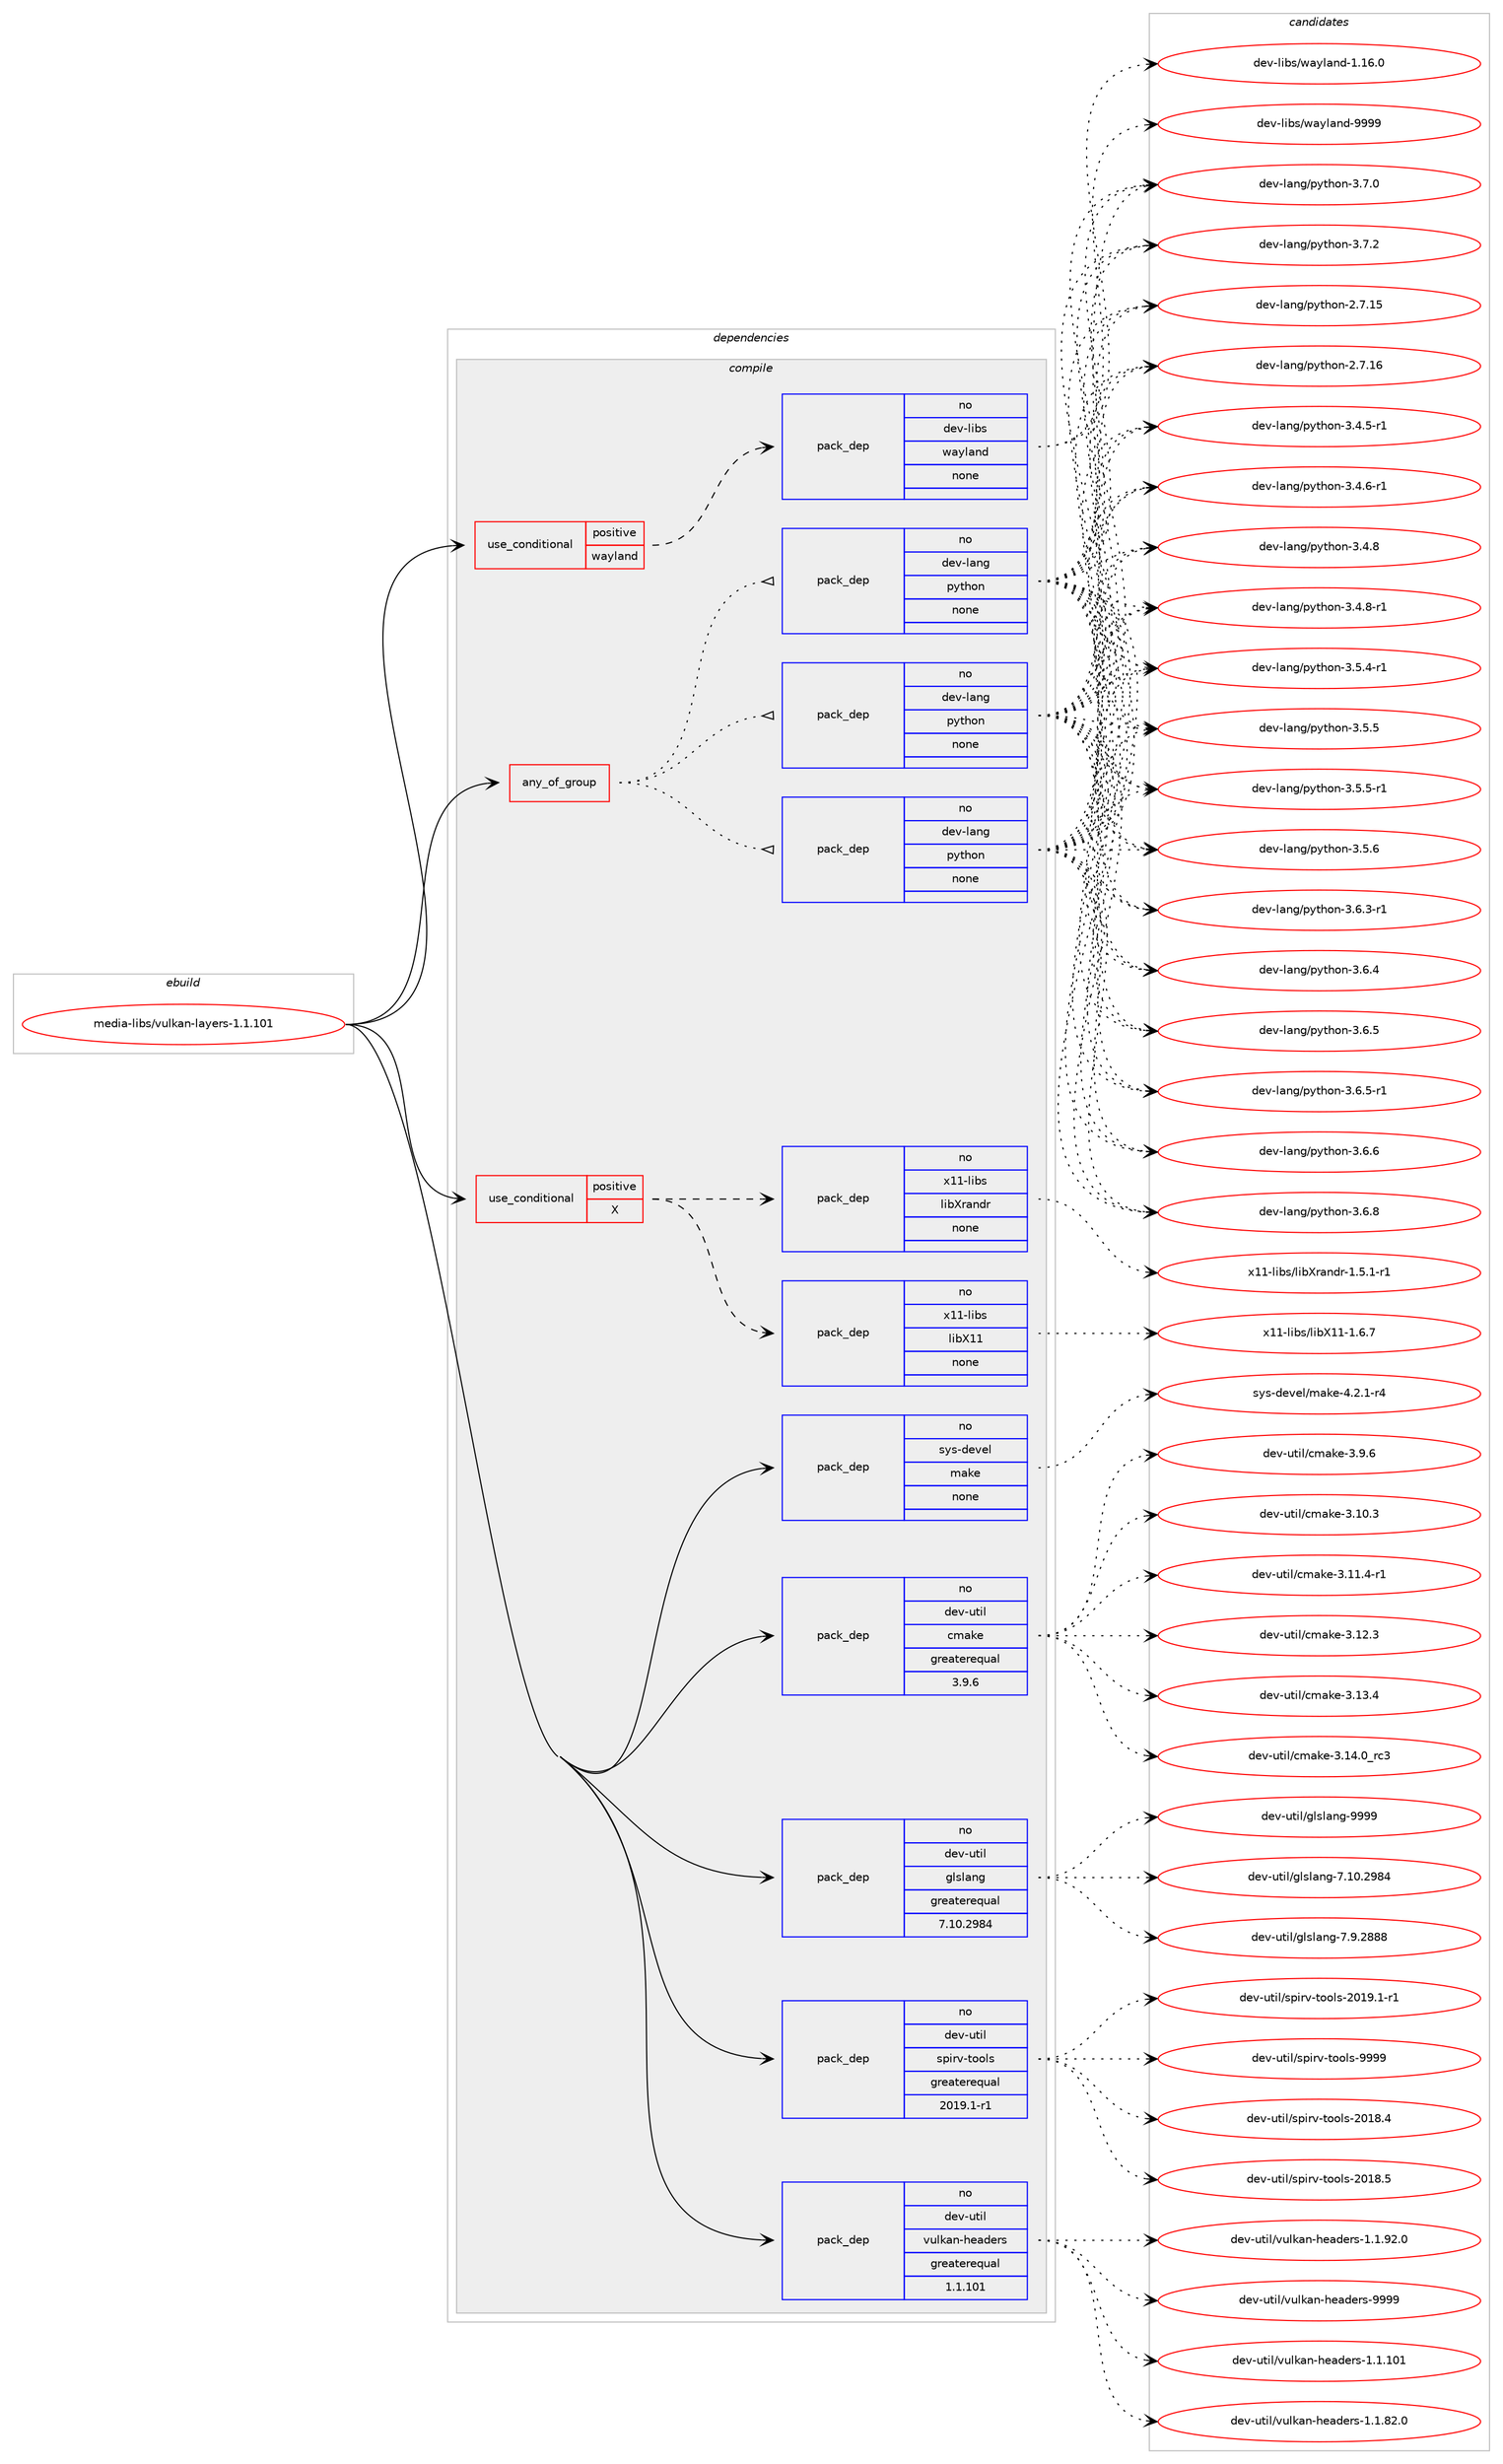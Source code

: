 digraph prolog {

# *************
# Graph options
# *************

newrank=true;
concentrate=true;
compound=true;
graph [rankdir=LR,fontname=Helvetica,fontsize=10,ranksep=1.5];#, ranksep=2.5, nodesep=0.2];
edge  [arrowhead=vee];
node  [fontname=Helvetica,fontsize=10];

# **********
# The ebuild
# **********

subgraph cluster_leftcol {
color=gray;
rank=same;
label=<<i>ebuild</i>>;
id [label="media-libs/vulkan-layers-1.1.101", color=red, width=4, href="../media-libs/vulkan-layers-1.1.101.svg"];
}

# ****************
# The dependencies
# ****************

subgraph cluster_midcol {
color=gray;
label=<<i>dependencies</i>>;
subgraph cluster_compile {
fillcolor="#eeeeee";
style=filled;
label=<<i>compile</i>>;
subgraph any25339 {
dependency1618712 [label=<<TABLE BORDER="0" CELLBORDER="1" CELLSPACING="0" CELLPADDING="4"><TR><TD CELLPADDING="10">any_of_group</TD></TR></TABLE>>, shape=none, color=red];subgraph pack1156592 {
dependency1618713 [label=<<TABLE BORDER="0" CELLBORDER="1" CELLSPACING="0" CELLPADDING="4" WIDTH="220"><TR><TD ROWSPAN="6" CELLPADDING="30">pack_dep</TD></TR><TR><TD WIDTH="110">no</TD></TR><TR><TD>dev-lang</TD></TR><TR><TD>python</TD></TR><TR><TD>none</TD></TR><TR><TD></TD></TR></TABLE>>, shape=none, color=blue];
}
dependency1618712:e -> dependency1618713:w [weight=20,style="dotted",arrowhead="oinv"];
subgraph pack1156593 {
dependency1618714 [label=<<TABLE BORDER="0" CELLBORDER="1" CELLSPACING="0" CELLPADDING="4" WIDTH="220"><TR><TD ROWSPAN="6" CELLPADDING="30">pack_dep</TD></TR><TR><TD WIDTH="110">no</TD></TR><TR><TD>dev-lang</TD></TR><TR><TD>python</TD></TR><TR><TD>none</TD></TR><TR><TD></TD></TR></TABLE>>, shape=none, color=blue];
}
dependency1618712:e -> dependency1618714:w [weight=20,style="dotted",arrowhead="oinv"];
subgraph pack1156594 {
dependency1618715 [label=<<TABLE BORDER="0" CELLBORDER="1" CELLSPACING="0" CELLPADDING="4" WIDTH="220"><TR><TD ROWSPAN="6" CELLPADDING="30">pack_dep</TD></TR><TR><TD WIDTH="110">no</TD></TR><TR><TD>dev-lang</TD></TR><TR><TD>python</TD></TR><TR><TD>none</TD></TR><TR><TD></TD></TR></TABLE>>, shape=none, color=blue];
}
dependency1618712:e -> dependency1618715:w [weight=20,style="dotted",arrowhead="oinv"];
}
id:e -> dependency1618712:w [weight=20,style="solid",arrowhead="vee"];
subgraph cond436020 {
dependency1618716 [label=<<TABLE BORDER="0" CELLBORDER="1" CELLSPACING="0" CELLPADDING="4"><TR><TD ROWSPAN="3" CELLPADDING="10">use_conditional</TD></TR><TR><TD>positive</TD></TR><TR><TD>X</TD></TR></TABLE>>, shape=none, color=red];
subgraph pack1156595 {
dependency1618717 [label=<<TABLE BORDER="0" CELLBORDER="1" CELLSPACING="0" CELLPADDING="4" WIDTH="220"><TR><TD ROWSPAN="6" CELLPADDING="30">pack_dep</TD></TR><TR><TD WIDTH="110">no</TD></TR><TR><TD>x11-libs</TD></TR><TR><TD>libX11</TD></TR><TR><TD>none</TD></TR><TR><TD></TD></TR></TABLE>>, shape=none, color=blue];
}
dependency1618716:e -> dependency1618717:w [weight=20,style="dashed",arrowhead="vee"];
subgraph pack1156596 {
dependency1618718 [label=<<TABLE BORDER="0" CELLBORDER="1" CELLSPACING="0" CELLPADDING="4" WIDTH="220"><TR><TD ROWSPAN="6" CELLPADDING="30">pack_dep</TD></TR><TR><TD WIDTH="110">no</TD></TR><TR><TD>x11-libs</TD></TR><TR><TD>libXrandr</TD></TR><TR><TD>none</TD></TR><TR><TD></TD></TR></TABLE>>, shape=none, color=blue];
}
dependency1618716:e -> dependency1618718:w [weight=20,style="dashed",arrowhead="vee"];
}
id:e -> dependency1618716:w [weight=20,style="solid",arrowhead="vee"];
subgraph cond436021 {
dependency1618719 [label=<<TABLE BORDER="0" CELLBORDER="1" CELLSPACING="0" CELLPADDING="4"><TR><TD ROWSPAN="3" CELLPADDING="10">use_conditional</TD></TR><TR><TD>positive</TD></TR><TR><TD>wayland</TD></TR></TABLE>>, shape=none, color=red];
subgraph pack1156597 {
dependency1618720 [label=<<TABLE BORDER="0" CELLBORDER="1" CELLSPACING="0" CELLPADDING="4" WIDTH="220"><TR><TD ROWSPAN="6" CELLPADDING="30">pack_dep</TD></TR><TR><TD WIDTH="110">no</TD></TR><TR><TD>dev-libs</TD></TR><TR><TD>wayland</TD></TR><TR><TD>none</TD></TR><TR><TD></TD></TR></TABLE>>, shape=none, color=blue];
}
dependency1618719:e -> dependency1618720:w [weight=20,style="dashed",arrowhead="vee"];
}
id:e -> dependency1618719:w [weight=20,style="solid",arrowhead="vee"];
subgraph pack1156598 {
dependency1618721 [label=<<TABLE BORDER="0" CELLBORDER="1" CELLSPACING="0" CELLPADDING="4" WIDTH="220"><TR><TD ROWSPAN="6" CELLPADDING="30">pack_dep</TD></TR><TR><TD WIDTH="110">no</TD></TR><TR><TD>dev-util</TD></TR><TR><TD>cmake</TD></TR><TR><TD>greaterequal</TD></TR><TR><TD>3.9.6</TD></TR></TABLE>>, shape=none, color=blue];
}
id:e -> dependency1618721:w [weight=20,style="solid",arrowhead="vee"];
subgraph pack1156599 {
dependency1618722 [label=<<TABLE BORDER="0" CELLBORDER="1" CELLSPACING="0" CELLPADDING="4" WIDTH="220"><TR><TD ROWSPAN="6" CELLPADDING="30">pack_dep</TD></TR><TR><TD WIDTH="110">no</TD></TR><TR><TD>dev-util</TD></TR><TR><TD>glslang</TD></TR><TR><TD>greaterequal</TD></TR><TR><TD>7.10.2984</TD></TR></TABLE>>, shape=none, color=blue];
}
id:e -> dependency1618722:w [weight=20,style="solid",arrowhead="vee"];
subgraph pack1156600 {
dependency1618723 [label=<<TABLE BORDER="0" CELLBORDER="1" CELLSPACING="0" CELLPADDING="4" WIDTH="220"><TR><TD ROWSPAN="6" CELLPADDING="30">pack_dep</TD></TR><TR><TD WIDTH="110">no</TD></TR><TR><TD>dev-util</TD></TR><TR><TD>spirv-tools</TD></TR><TR><TD>greaterequal</TD></TR><TR><TD>2019.1-r1</TD></TR></TABLE>>, shape=none, color=blue];
}
id:e -> dependency1618723:w [weight=20,style="solid",arrowhead="vee"];
subgraph pack1156601 {
dependency1618724 [label=<<TABLE BORDER="0" CELLBORDER="1" CELLSPACING="0" CELLPADDING="4" WIDTH="220"><TR><TD ROWSPAN="6" CELLPADDING="30">pack_dep</TD></TR><TR><TD WIDTH="110">no</TD></TR><TR><TD>dev-util</TD></TR><TR><TD>vulkan-headers</TD></TR><TR><TD>greaterequal</TD></TR><TR><TD>1.1.101</TD></TR></TABLE>>, shape=none, color=blue];
}
id:e -> dependency1618724:w [weight=20,style="solid",arrowhead="vee"];
subgraph pack1156602 {
dependency1618725 [label=<<TABLE BORDER="0" CELLBORDER="1" CELLSPACING="0" CELLPADDING="4" WIDTH="220"><TR><TD ROWSPAN="6" CELLPADDING="30">pack_dep</TD></TR><TR><TD WIDTH="110">no</TD></TR><TR><TD>sys-devel</TD></TR><TR><TD>make</TD></TR><TR><TD>none</TD></TR><TR><TD></TD></TR></TABLE>>, shape=none, color=blue];
}
id:e -> dependency1618725:w [weight=20,style="solid",arrowhead="vee"];
}
subgraph cluster_compileandrun {
fillcolor="#eeeeee";
style=filled;
label=<<i>compile and run</i>>;
}
subgraph cluster_run {
fillcolor="#eeeeee";
style=filled;
label=<<i>run</i>>;
}
}

# **************
# The candidates
# **************

subgraph cluster_choices {
rank=same;
color=gray;
label=<<i>candidates</i>>;

subgraph choice1156592 {
color=black;
nodesep=1;
choice10010111845108971101034711212111610411111045504655464953 [label="dev-lang/python-2.7.15", color=red, width=4,href="../dev-lang/python-2.7.15.svg"];
choice10010111845108971101034711212111610411111045504655464954 [label="dev-lang/python-2.7.16", color=red, width=4,href="../dev-lang/python-2.7.16.svg"];
choice1001011184510897110103471121211161041111104551465246534511449 [label="dev-lang/python-3.4.5-r1", color=red, width=4,href="../dev-lang/python-3.4.5-r1.svg"];
choice1001011184510897110103471121211161041111104551465246544511449 [label="dev-lang/python-3.4.6-r1", color=red, width=4,href="../dev-lang/python-3.4.6-r1.svg"];
choice100101118451089711010347112121116104111110455146524656 [label="dev-lang/python-3.4.8", color=red, width=4,href="../dev-lang/python-3.4.8.svg"];
choice1001011184510897110103471121211161041111104551465246564511449 [label="dev-lang/python-3.4.8-r1", color=red, width=4,href="../dev-lang/python-3.4.8-r1.svg"];
choice1001011184510897110103471121211161041111104551465346524511449 [label="dev-lang/python-3.5.4-r1", color=red, width=4,href="../dev-lang/python-3.5.4-r1.svg"];
choice100101118451089711010347112121116104111110455146534653 [label="dev-lang/python-3.5.5", color=red, width=4,href="../dev-lang/python-3.5.5.svg"];
choice1001011184510897110103471121211161041111104551465346534511449 [label="dev-lang/python-3.5.5-r1", color=red, width=4,href="../dev-lang/python-3.5.5-r1.svg"];
choice100101118451089711010347112121116104111110455146534654 [label="dev-lang/python-3.5.6", color=red, width=4,href="../dev-lang/python-3.5.6.svg"];
choice1001011184510897110103471121211161041111104551465446514511449 [label="dev-lang/python-3.6.3-r1", color=red, width=4,href="../dev-lang/python-3.6.3-r1.svg"];
choice100101118451089711010347112121116104111110455146544652 [label="dev-lang/python-3.6.4", color=red, width=4,href="../dev-lang/python-3.6.4.svg"];
choice100101118451089711010347112121116104111110455146544653 [label="dev-lang/python-3.6.5", color=red, width=4,href="../dev-lang/python-3.6.5.svg"];
choice1001011184510897110103471121211161041111104551465446534511449 [label="dev-lang/python-3.6.5-r1", color=red, width=4,href="../dev-lang/python-3.6.5-r1.svg"];
choice100101118451089711010347112121116104111110455146544654 [label="dev-lang/python-3.6.6", color=red, width=4,href="../dev-lang/python-3.6.6.svg"];
choice100101118451089711010347112121116104111110455146544656 [label="dev-lang/python-3.6.8", color=red, width=4,href="../dev-lang/python-3.6.8.svg"];
choice100101118451089711010347112121116104111110455146554648 [label="dev-lang/python-3.7.0", color=red, width=4,href="../dev-lang/python-3.7.0.svg"];
choice100101118451089711010347112121116104111110455146554650 [label="dev-lang/python-3.7.2", color=red, width=4,href="../dev-lang/python-3.7.2.svg"];
dependency1618713:e -> choice10010111845108971101034711212111610411111045504655464953:w [style=dotted,weight="100"];
dependency1618713:e -> choice10010111845108971101034711212111610411111045504655464954:w [style=dotted,weight="100"];
dependency1618713:e -> choice1001011184510897110103471121211161041111104551465246534511449:w [style=dotted,weight="100"];
dependency1618713:e -> choice1001011184510897110103471121211161041111104551465246544511449:w [style=dotted,weight="100"];
dependency1618713:e -> choice100101118451089711010347112121116104111110455146524656:w [style=dotted,weight="100"];
dependency1618713:e -> choice1001011184510897110103471121211161041111104551465246564511449:w [style=dotted,weight="100"];
dependency1618713:e -> choice1001011184510897110103471121211161041111104551465346524511449:w [style=dotted,weight="100"];
dependency1618713:e -> choice100101118451089711010347112121116104111110455146534653:w [style=dotted,weight="100"];
dependency1618713:e -> choice1001011184510897110103471121211161041111104551465346534511449:w [style=dotted,weight="100"];
dependency1618713:e -> choice100101118451089711010347112121116104111110455146534654:w [style=dotted,weight="100"];
dependency1618713:e -> choice1001011184510897110103471121211161041111104551465446514511449:w [style=dotted,weight="100"];
dependency1618713:e -> choice100101118451089711010347112121116104111110455146544652:w [style=dotted,weight="100"];
dependency1618713:e -> choice100101118451089711010347112121116104111110455146544653:w [style=dotted,weight="100"];
dependency1618713:e -> choice1001011184510897110103471121211161041111104551465446534511449:w [style=dotted,weight="100"];
dependency1618713:e -> choice100101118451089711010347112121116104111110455146544654:w [style=dotted,weight="100"];
dependency1618713:e -> choice100101118451089711010347112121116104111110455146544656:w [style=dotted,weight="100"];
dependency1618713:e -> choice100101118451089711010347112121116104111110455146554648:w [style=dotted,weight="100"];
dependency1618713:e -> choice100101118451089711010347112121116104111110455146554650:w [style=dotted,weight="100"];
}
subgraph choice1156593 {
color=black;
nodesep=1;
choice10010111845108971101034711212111610411111045504655464953 [label="dev-lang/python-2.7.15", color=red, width=4,href="../dev-lang/python-2.7.15.svg"];
choice10010111845108971101034711212111610411111045504655464954 [label="dev-lang/python-2.7.16", color=red, width=4,href="../dev-lang/python-2.7.16.svg"];
choice1001011184510897110103471121211161041111104551465246534511449 [label="dev-lang/python-3.4.5-r1", color=red, width=4,href="../dev-lang/python-3.4.5-r1.svg"];
choice1001011184510897110103471121211161041111104551465246544511449 [label="dev-lang/python-3.4.6-r1", color=red, width=4,href="../dev-lang/python-3.4.6-r1.svg"];
choice100101118451089711010347112121116104111110455146524656 [label="dev-lang/python-3.4.8", color=red, width=4,href="../dev-lang/python-3.4.8.svg"];
choice1001011184510897110103471121211161041111104551465246564511449 [label="dev-lang/python-3.4.8-r1", color=red, width=4,href="../dev-lang/python-3.4.8-r1.svg"];
choice1001011184510897110103471121211161041111104551465346524511449 [label="dev-lang/python-3.5.4-r1", color=red, width=4,href="../dev-lang/python-3.5.4-r1.svg"];
choice100101118451089711010347112121116104111110455146534653 [label="dev-lang/python-3.5.5", color=red, width=4,href="../dev-lang/python-3.5.5.svg"];
choice1001011184510897110103471121211161041111104551465346534511449 [label="dev-lang/python-3.5.5-r1", color=red, width=4,href="../dev-lang/python-3.5.5-r1.svg"];
choice100101118451089711010347112121116104111110455146534654 [label="dev-lang/python-3.5.6", color=red, width=4,href="../dev-lang/python-3.5.6.svg"];
choice1001011184510897110103471121211161041111104551465446514511449 [label="dev-lang/python-3.6.3-r1", color=red, width=4,href="../dev-lang/python-3.6.3-r1.svg"];
choice100101118451089711010347112121116104111110455146544652 [label="dev-lang/python-3.6.4", color=red, width=4,href="../dev-lang/python-3.6.4.svg"];
choice100101118451089711010347112121116104111110455146544653 [label="dev-lang/python-3.6.5", color=red, width=4,href="../dev-lang/python-3.6.5.svg"];
choice1001011184510897110103471121211161041111104551465446534511449 [label="dev-lang/python-3.6.5-r1", color=red, width=4,href="../dev-lang/python-3.6.5-r1.svg"];
choice100101118451089711010347112121116104111110455146544654 [label="dev-lang/python-3.6.6", color=red, width=4,href="../dev-lang/python-3.6.6.svg"];
choice100101118451089711010347112121116104111110455146544656 [label="dev-lang/python-3.6.8", color=red, width=4,href="../dev-lang/python-3.6.8.svg"];
choice100101118451089711010347112121116104111110455146554648 [label="dev-lang/python-3.7.0", color=red, width=4,href="../dev-lang/python-3.7.0.svg"];
choice100101118451089711010347112121116104111110455146554650 [label="dev-lang/python-3.7.2", color=red, width=4,href="../dev-lang/python-3.7.2.svg"];
dependency1618714:e -> choice10010111845108971101034711212111610411111045504655464953:w [style=dotted,weight="100"];
dependency1618714:e -> choice10010111845108971101034711212111610411111045504655464954:w [style=dotted,weight="100"];
dependency1618714:e -> choice1001011184510897110103471121211161041111104551465246534511449:w [style=dotted,weight="100"];
dependency1618714:e -> choice1001011184510897110103471121211161041111104551465246544511449:w [style=dotted,weight="100"];
dependency1618714:e -> choice100101118451089711010347112121116104111110455146524656:w [style=dotted,weight="100"];
dependency1618714:e -> choice1001011184510897110103471121211161041111104551465246564511449:w [style=dotted,weight="100"];
dependency1618714:e -> choice1001011184510897110103471121211161041111104551465346524511449:w [style=dotted,weight="100"];
dependency1618714:e -> choice100101118451089711010347112121116104111110455146534653:w [style=dotted,weight="100"];
dependency1618714:e -> choice1001011184510897110103471121211161041111104551465346534511449:w [style=dotted,weight="100"];
dependency1618714:e -> choice100101118451089711010347112121116104111110455146534654:w [style=dotted,weight="100"];
dependency1618714:e -> choice1001011184510897110103471121211161041111104551465446514511449:w [style=dotted,weight="100"];
dependency1618714:e -> choice100101118451089711010347112121116104111110455146544652:w [style=dotted,weight="100"];
dependency1618714:e -> choice100101118451089711010347112121116104111110455146544653:w [style=dotted,weight="100"];
dependency1618714:e -> choice1001011184510897110103471121211161041111104551465446534511449:w [style=dotted,weight="100"];
dependency1618714:e -> choice100101118451089711010347112121116104111110455146544654:w [style=dotted,weight="100"];
dependency1618714:e -> choice100101118451089711010347112121116104111110455146544656:w [style=dotted,weight="100"];
dependency1618714:e -> choice100101118451089711010347112121116104111110455146554648:w [style=dotted,weight="100"];
dependency1618714:e -> choice100101118451089711010347112121116104111110455146554650:w [style=dotted,weight="100"];
}
subgraph choice1156594 {
color=black;
nodesep=1;
choice10010111845108971101034711212111610411111045504655464953 [label="dev-lang/python-2.7.15", color=red, width=4,href="../dev-lang/python-2.7.15.svg"];
choice10010111845108971101034711212111610411111045504655464954 [label="dev-lang/python-2.7.16", color=red, width=4,href="../dev-lang/python-2.7.16.svg"];
choice1001011184510897110103471121211161041111104551465246534511449 [label="dev-lang/python-3.4.5-r1", color=red, width=4,href="../dev-lang/python-3.4.5-r1.svg"];
choice1001011184510897110103471121211161041111104551465246544511449 [label="dev-lang/python-3.4.6-r1", color=red, width=4,href="../dev-lang/python-3.4.6-r1.svg"];
choice100101118451089711010347112121116104111110455146524656 [label="dev-lang/python-3.4.8", color=red, width=4,href="../dev-lang/python-3.4.8.svg"];
choice1001011184510897110103471121211161041111104551465246564511449 [label="dev-lang/python-3.4.8-r1", color=red, width=4,href="../dev-lang/python-3.4.8-r1.svg"];
choice1001011184510897110103471121211161041111104551465346524511449 [label="dev-lang/python-3.5.4-r1", color=red, width=4,href="../dev-lang/python-3.5.4-r1.svg"];
choice100101118451089711010347112121116104111110455146534653 [label="dev-lang/python-3.5.5", color=red, width=4,href="../dev-lang/python-3.5.5.svg"];
choice1001011184510897110103471121211161041111104551465346534511449 [label="dev-lang/python-3.5.5-r1", color=red, width=4,href="../dev-lang/python-3.5.5-r1.svg"];
choice100101118451089711010347112121116104111110455146534654 [label="dev-lang/python-3.5.6", color=red, width=4,href="../dev-lang/python-3.5.6.svg"];
choice1001011184510897110103471121211161041111104551465446514511449 [label="dev-lang/python-3.6.3-r1", color=red, width=4,href="../dev-lang/python-3.6.3-r1.svg"];
choice100101118451089711010347112121116104111110455146544652 [label="dev-lang/python-3.6.4", color=red, width=4,href="../dev-lang/python-3.6.4.svg"];
choice100101118451089711010347112121116104111110455146544653 [label="dev-lang/python-3.6.5", color=red, width=4,href="../dev-lang/python-3.6.5.svg"];
choice1001011184510897110103471121211161041111104551465446534511449 [label="dev-lang/python-3.6.5-r1", color=red, width=4,href="../dev-lang/python-3.6.5-r1.svg"];
choice100101118451089711010347112121116104111110455146544654 [label="dev-lang/python-3.6.6", color=red, width=4,href="../dev-lang/python-3.6.6.svg"];
choice100101118451089711010347112121116104111110455146544656 [label="dev-lang/python-3.6.8", color=red, width=4,href="../dev-lang/python-3.6.8.svg"];
choice100101118451089711010347112121116104111110455146554648 [label="dev-lang/python-3.7.0", color=red, width=4,href="../dev-lang/python-3.7.0.svg"];
choice100101118451089711010347112121116104111110455146554650 [label="dev-lang/python-3.7.2", color=red, width=4,href="../dev-lang/python-3.7.2.svg"];
dependency1618715:e -> choice10010111845108971101034711212111610411111045504655464953:w [style=dotted,weight="100"];
dependency1618715:e -> choice10010111845108971101034711212111610411111045504655464954:w [style=dotted,weight="100"];
dependency1618715:e -> choice1001011184510897110103471121211161041111104551465246534511449:w [style=dotted,weight="100"];
dependency1618715:e -> choice1001011184510897110103471121211161041111104551465246544511449:w [style=dotted,weight="100"];
dependency1618715:e -> choice100101118451089711010347112121116104111110455146524656:w [style=dotted,weight="100"];
dependency1618715:e -> choice1001011184510897110103471121211161041111104551465246564511449:w [style=dotted,weight="100"];
dependency1618715:e -> choice1001011184510897110103471121211161041111104551465346524511449:w [style=dotted,weight="100"];
dependency1618715:e -> choice100101118451089711010347112121116104111110455146534653:w [style=dotted,weight="100"];
dependency1618715:e -> choice1001011184510897110103471121211161041111104551465346534511449:w [style=dotted,weight="100"];
dependency1618715:e -> choice100101118451089711010347112121116104111110455146534654:w [style=dotted,weight="100"];
dependency1618715:e -> choice1001011184510897110103471121211161041111104551465446514511449:w [style=dotted,weight="100"];
dependency1618715:e -> choice100101118451089711010347112121116104111110455146544652:w [style=dotted,weight="100"];
dependency1618715:e -> choice100101118451089711010347112121116104111110455146544653:w [style=dotted,weight="100"];
dependency1618715:e -> choice1001011184510897110103471121211161041111104551465446534511449:w [style=dotted,weight="100"];
dependency1618715:e -> choice100101118451089711010347112121116104111110455146544654:w [style=dotted,weight="100"];
dependency1618715:e -> choice100101118451089711010347112121116104111110455146544656:w [style=dotted,weight="100"];
dependency1618715:e -> choice100101118451089711010347112121116104111110455146554648:w [style=dotted,weight="100"];
dependency1618715:e -> choice100101118451089711010347112121116104111110455146554650:w [style=dotted,weight="100"];
}
subgraph choice1156595 {
color=black;
nodesep=1;
choice120494945108105981154710810598884949454946544655 [label="x11-libs/libX11-1.6.7", color=red, width=4,href="../x11-libs/libX11-1.6.7.svg"];
dependency1618717:e -> choice120494945108105981154710810598884949454946544655:w [style=dotted,weight="100"];
}
subgraph choice1156596 {
color=black;
nodesep=1;
choice12049494510810598115471081059888114971101001144549465346494511449 [label="x11-libs/libXrandr-1.5.1-r1", color=red, width=4,href="../x11-libs/libXrandr-1.5.1-r1.svg"];
dependency1618718:e -> choice12049494510810598115471081059888114971101001144549465346494511449:w [style=dotted,weight="100"];
}
subgraph choice1156597 {
color=black;
nodesep=1;
choice100101118451081059811547119971211089711010045494649544648 [label="dev-libs/wayland-1.16.0", color=red, width=4,href="../dev-libs/wayland-1.16.0.svg"];
choice10010111845108105981154711997121108971101004557575757 [label="dev-libs/wayland-9999", color=red, width=4,href="../dev-libs/wayland-9999.svg"];
dependency1618720:e -> choice100101118451081059811547119971211089711010045494649544648:w [style=dotted,weight="100"];
dependency1618720:e -> choice10010111845108105981154711997121108971101004557575757:w [style=dotted,weight="100"];
}
subgraph choice1156598 {
color=black;
nodesep=1;
choice1001011184511711610510847991099710710145514649484651 [label="dev-util/cmake-3.10.3", color=red, width=4,href="../dev-util/cmake-3.10.3.svg"];
choice10010111845117116105108479910997107101455146494946524511449 [label="dev-util/cmake-3.11.4-r1", color=red, width=4,href="../dev-util/cmake-3.11.4-r1.svg"];
choice1001011184511711610510847991099710710145514649504651 [label="dev-util/cmake-3.12.3", color=red, width=4,href="../dev-util/cmake-3.12.3.svg"];
choice1001011184511711610510847991099710710145514649514652 [label="dev-util/cmake-3.13.4", color=red, width=4,href="../dev-util/cmake-3.13.4.svg"];
choice1001011184511711610510847991099710710145514649524648951149951 [label="dev-util/cmake-3.14.0_rc3", color=red, width=4,href="../dev-util/cmake-3.14.0_rc3.svg"];
choice10010111845117116105108479910997107101455146574654 [label="dev-util/cmake-3.9.6", color=red, width=4,href="../dev-util/cmake-3.9.6.svg"];
dependency1618721:e -> choice1001011184511711610510847991099710710145514649484651:w [style=dotted,weight="100"];
dependency1618721:e -> choice10010111845117116105108479910997107101455146494946524511449:w [style=dotted,weight="100"];
dependency1618721:e -> choice1001011184511711610510847991099710710145514649504651:w [style=dotted,weight="100"];
dependency1618721:e -> choice1001011184511711610510847991099710710145514649514652:w [style=dotted,weight="100"];
dependency1618721:e -> choice1001011184511711610510847991099710710145514649524648951149951:w [style=dotted,weight="100"];
dependency1618721:e -> choice10010111845117116105108479910997107101455146574654:w [style=dotted,weight="100"];
}
subgraph choice1156599 {
color=black;
nodesep=1;
choice10010111845117116105108471031081151089711010345554649484650575652 [label="dev-util/glslang-7.10.2984", color=red, width=4,href="../dev-util/glslang-7.10.2984.svg"];
choice100101118451171161051084710310811510897110103455546574650565656 [label="dev-util/glslang-7.9.2888", color=red, width=4,href="../dev-util/glslang-7.9.2888.svg"];
choice1001011184511711610510847103108115108971101034557575757 [label="dev-util/glslang-9999", color=red, width=4,href="../dev-util/glslang-9999.svg"];
dependency1618722:e -> choice10010111845117116105108471031081151089711010345554649484650575652:w [style=dotted,weight="100"];
dependency1618722:e -> choice100101118451171161051084710310811510897110103455546574650565656:w [style=dotted,weight="100"];
dependency1618722:e -> choice1001011184511711610510847103108115108971101034557575757:w [style=dotted,weight="100"];
}
subgraph choice1156600 {
color=black;
nodesep=1;
choice10010111845117116105108471151121051141184511611111110811545504849564652 [label="dev-util/spirv-tools-2018.4", color=red, width=4,href="../dev-util/spirv-tools-2018.4.svg"];
choice10010111845117116105108471151121051141184511611111110811545504849564653 [label="dev-util/spirv-tools-2018.5", color=red, width=4,href="../dev-util/spirv-tools-2018.5.svg"];
choice100101118451171161051084711511210511411845116111111108115455048495746494511449 [label="dev-util/spirv-tools-2019.1-r1", color=red, width=4,href="../dev-util/spirv-tools-2019.1-r1.svg"];
choice1001011184511711610510847115112105114118451161111111081154557575757 [label="dev-util/spirv-tools-9999", color=red, width=4,href="../dev-util/spirv-tools-9999.svg"];
dependency1618723:e -> choice10010111845117116105108471151121051141184511611111110811545504849564652:w [style=dotted,weight="100"];
dependency1618723:e -> choice10010111845117116105108471151121051141184511611111110811545504849564653:w [style=dotted,weight="100"];
dependency1618723:e -> choice100101118451171161051084711511210511411845116111111108115455048495746494511449:w [style=dotted,weight="100"];
dependency1618723:e -> choice1001011184511711610510847115112105114118451161111111081154557575757:w [style=dotted,weight="100"];
}
subgraph choice1156601 {
color=black;
nodesep=1;
choice10010111845117116105108471181171081079711045104101971001011141154549464946494849 [label="dev-util/vulkan-headers-1.1.101", color=red, width=4,href="../dev-util/vulkan-headers-1.1.101.svg"];
choice1001011184511711610510847118117108107971104510410197100101114115454946494656504648 [label="dev-util/vulkan-headers-1.1.82.0", color=red, width=4,href="../dev-util/vulkan-headers-1.1.82.0.svg"];
choice1001011184511711610510847118117108107971104510410197100101114115454946494657504648 [label="dev-util/vulkan-headers-1.1.92.0", color=red, width=4,href="../dev-util/vulkan-headers-1.1.92.0.svg"];
choice10010111845117116105108471181171081079711045104101971001011141154557575757 [label="dev-util/vulkan-headers-9999", color=red, width=4,href="../dev-util/vulkan-headers-9999.svg"];
dependency1618724:e -> choice10010111845117116105108471181171081079711045104101971001011141154549464946494849:w [style=dotted,weight="100"];
dependency1618724:e -> choice1001011184511711610510847118117108107971104510410197100101114115454946494656504648:w [style=dotted,weight="100"];
dependency1618724:e -> choice1001011184511711610510847118117108107971104510410197100101114115454946494657504648:w [style=dotted,weight="100"];
dependency1618724:e -> choice10010111845117116105108471181171081079711045104101971001011141154557575757:w [style=dotted,weight="100"];
}
subgraph choice1156602 {
color=black;
nodesep=1;
choice1151211154510010111810110847109971071014552465046494511452 [label="sys-devel/make-4.2.1-r4", color=red, width=4,href="../sys-devel/make-4.2.1-r4.svg"];
dependency1618725:e -> choice1151211154510010111810110847109971071014552465046494511452:w [style=dotted,weight="100"];
}
}

}
